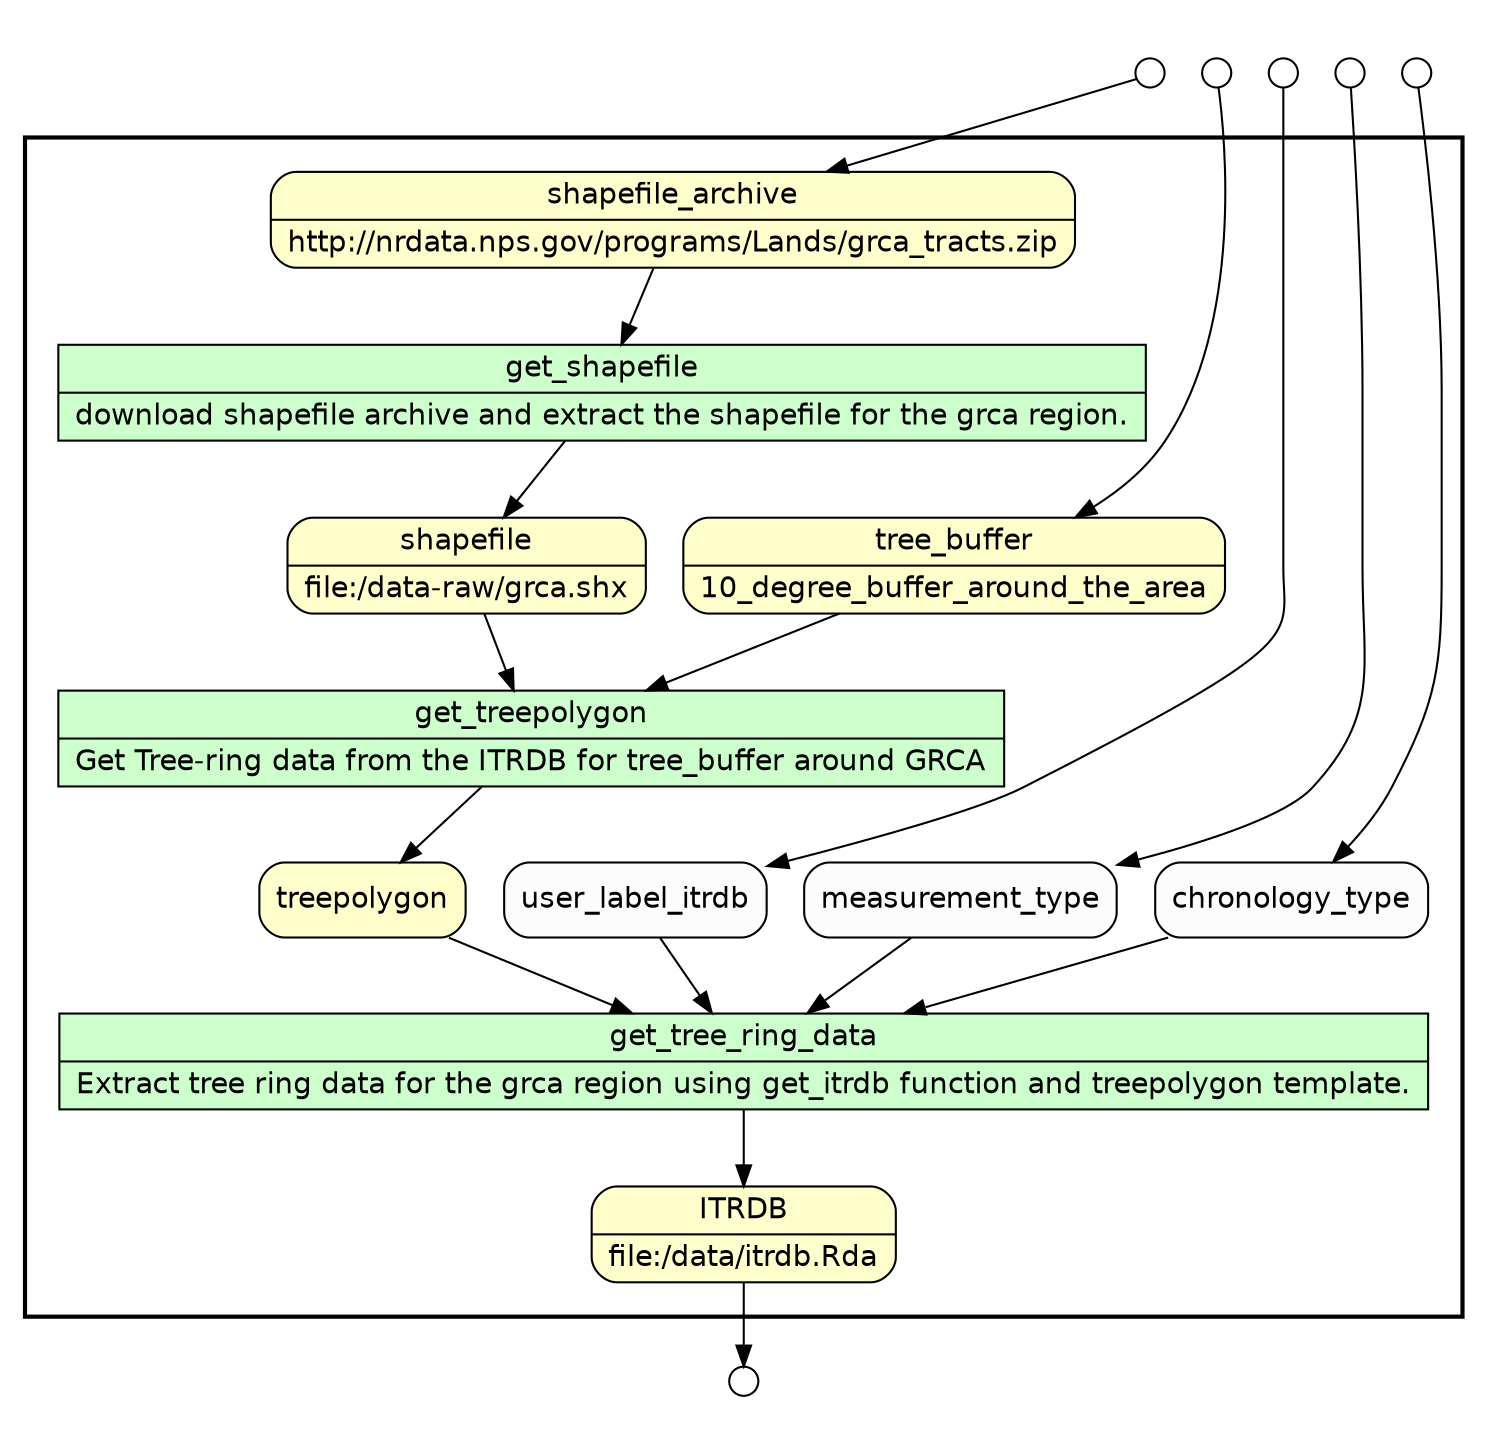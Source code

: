 digraph Workflow {
rankdir=TB
fontname=Helvetica; fontsize=18; labelloc=t
label=""
subgraph cluster_workflow_box_outer { label=""; color=black; penwidth=2
subgraph cluster_workflow_box_inner { label=""; penwidth=0
node[shape=box style=filled fillcolor="#CCFFCC" peripheries=1 fontname=Helvetica]
get_shapefile [shape=record rankdir=LR label="{<f0> get_shapefile |<f1> download shapefile archive and extract the shapefile for the grca region.}"];
get_treepolygon [shape=record rankdir=LR label="{<f0> get_treepolygon |<f1> Get Tree-ring data from the ITRDB for tree_buffer around GRCA}"];
get_tree_ring_data [shape=record rankdir=LR label="{<f0> get_tree_ring_data |<f1> Extract tree ring data for the grca region using get_itrdb function and treepolygon template.}"];
node[shape=box style="rounded,filled" fillcolor="#FFFFCC" peripheries=1 fontname=Helvetica]
ITRDB [shape=record rankdir=LR label="{<f0> ITRDB |<f1> file\:/data/itrdb.Rda}"];
shapefile_archive [shape=record rankdir=LR label="{<f0> shapefile_archive |<f1> http\://nrdata.nps.gov/programs/Lands/grca_tracts.zip}"];
tree_buffer [shape=record rankdir=LR label="{<f0> tree_buffer |<f1> 10_degree_buffer_around_the_area}"];
shapefile [shape=record rankdir=LR label="{<f0> shapefile |<f1> file\:/data-raw/grca.shx}"];
treepolygon
node[shape=box style="rounded,filled" fillcolor="#FCFCFC" peripheries=1 fontname=Helvetica]
user_label_itrdb
measurement_type
chronology_type
get_shapefile -> shapefile
shapefile_archive -> get_shapefile
get_treepolygon -> treepolygon
tree_buffer -> get_treepolygon
shapefile -> get_treepolygon
get_tree_ring_data -> ITRDB
treepolygon -> get_tree_ring_data
user_label_itrdb -> get_tree_ring_data
measurement_type -> get_tree_ring_data
chronology_type -> get_tree_ring_data
}}
subgraph cluster_input_ports_group_outer { label=""; penwidth=0
subgraph cluster_input_ports_group_inner { label=""; penwidth=0
node[shape=circle style="rounded,filled" fillcolor="#FFFFFF" peripheries=1 fontname=Helvetica width=0.2]
shapefile_archive_input_port [label=""]
user_label_itrdb_input_port [label=""]
tree_buffer_input_port [label=""]
measurement_type_input_port [label=""]
chronology_type_input_port [label=""]
}}
subgraph cluster_output_ports_group_outer { label=""; penwidth=0
subgraph cluster_output_ports_group_inner { label=""; penwidth=0
node[shape=circle style="rounded,filled" fillcolor="#FFFFFF" peripheries=1 fontname=Helvetica width=0.2]
ITRDB_output_port [label=""]
}}
shapefile_archive_input_port -> shapefile_archive
user_label_itrdb_input_port -> user_label_itrdb
tree_buffer_input_port -> tree_buffer
measurement_type_input_port -> measurement_type
chronology_type_input_port -> chronology_type
ITRDB -> ITRDB_output_port
}
